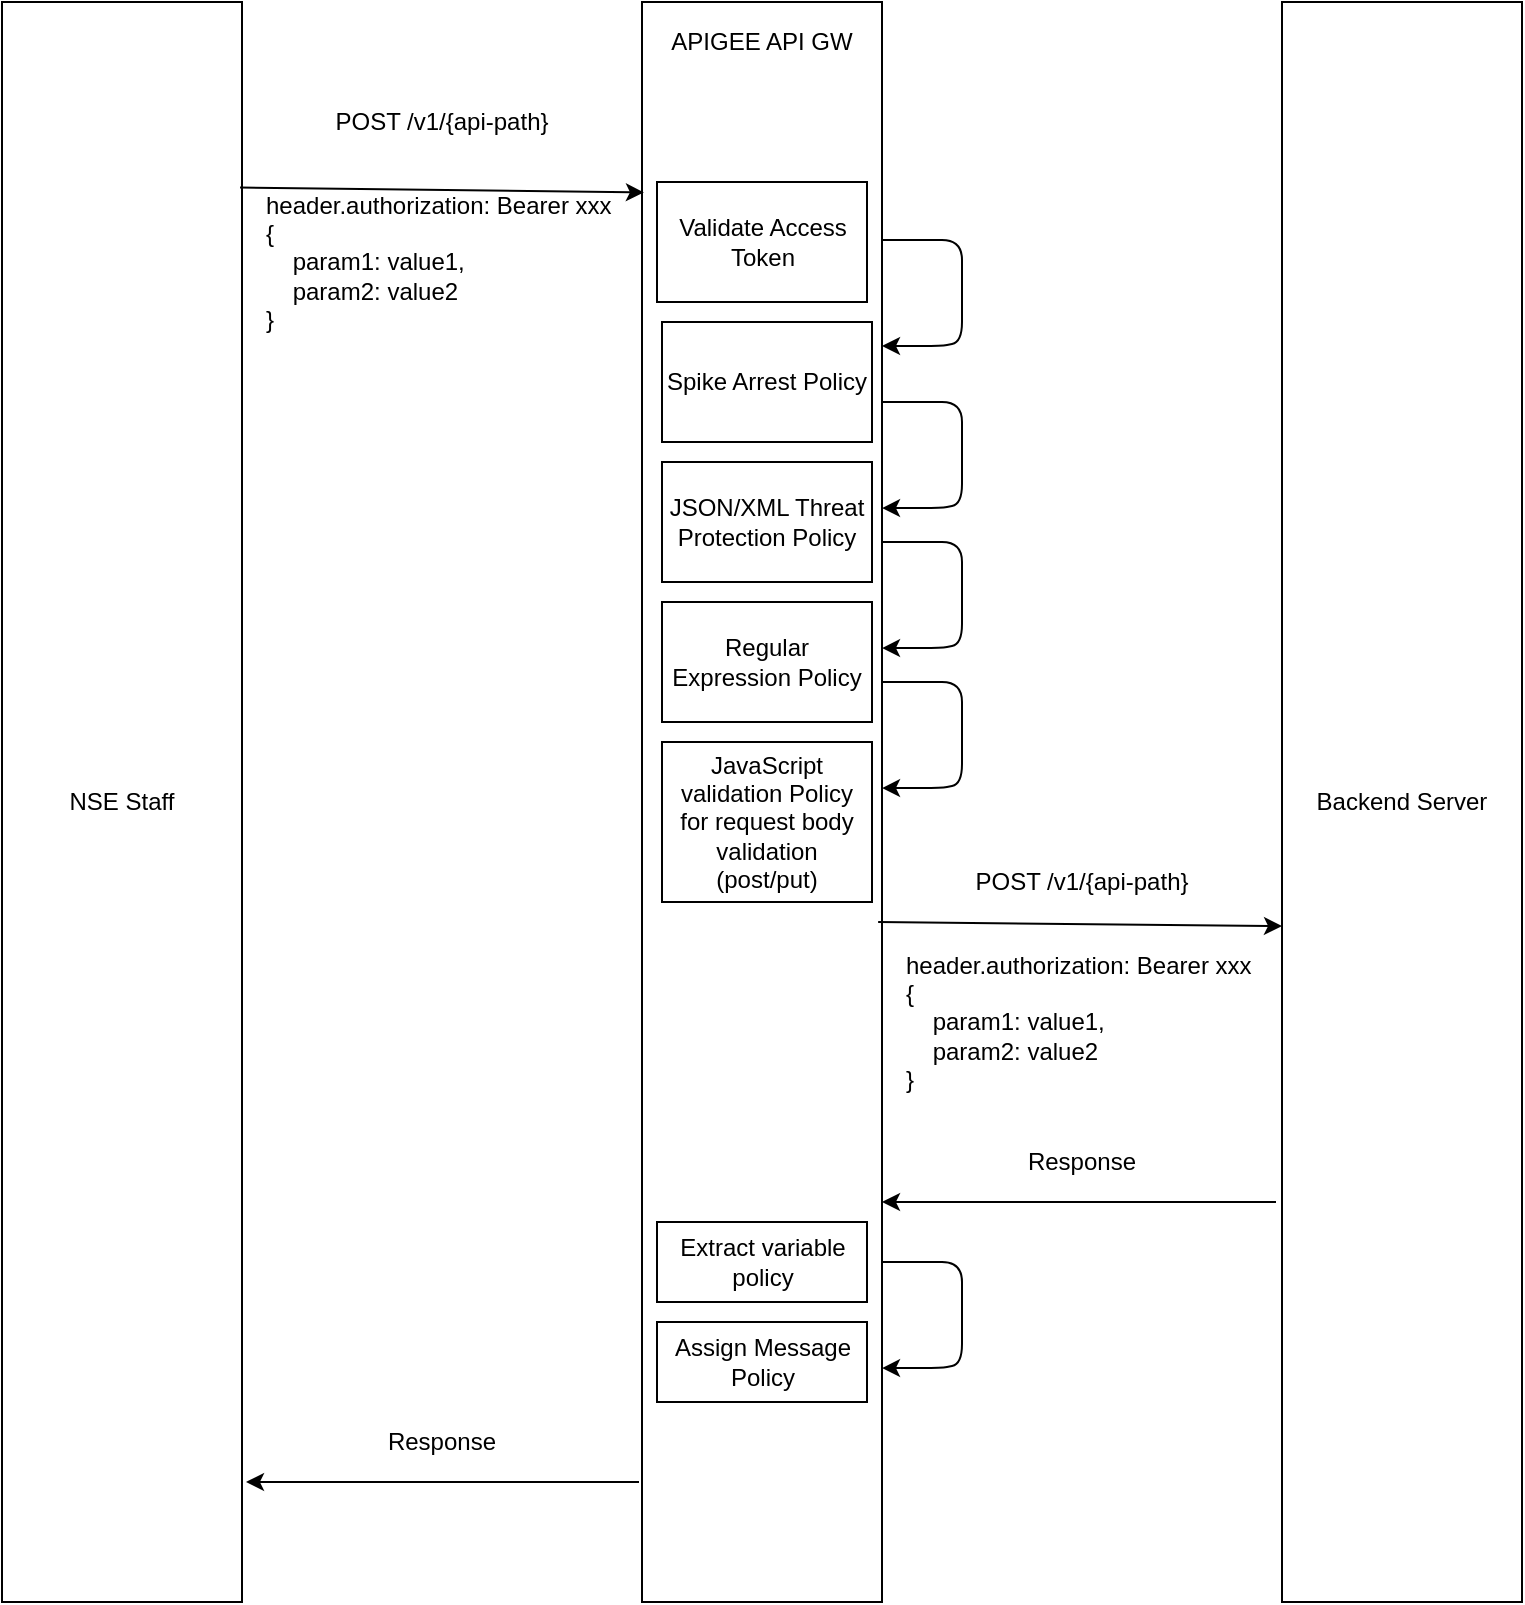 <mxfile version="13.5.5" type="device"><diagram id="y1oeLkhF2uyzGLf_6JK-" name="Page-1"><mxGraphModel dx="1422" dy="713" grid="1" gridSize="10" guides="1" tooltips="1" connect="1" arrows="1" fold="1" page="1" pageScale="1" pageWidth="850" pageHeight="1100" math="0" shadow="0"><root><mxCell id="0"/><mxCell id="1" parent="0"/><mxCell id="pS-VGZYE-KL1wk_SLBUh-1" value="NSE Staff" style="rounded=0;whiteSpace=wrap;html=1;" vertex="1" parent="1"><mxGeometry x="40" y="80" width="120" height="800" as="geometry"/></mxCell><mxCell id="pS-VGZYE-KL1wk_SLBUh-2" value="" style="rounded=0;whiteSpace=wrap;html=1;" vertex="1" parent="1"><mxGeometry x="360" y="80" width="120" height="800" as="geometry"/></mxCell><mxCell id="pS-VGZYE-KL1wk_SLBUh-3" value="Backend Server" style="rounded=0;whiteSpace=wrap;html=1;" vertex="1" parent="1"><mxGeometry x="680" y="80" width="120" height="800" as="geometry"/></mxCell><mxCell id="pS-VGZYE-KL1wk_SLBUh-4" value="APIGEE API GW" style="text;html=1;strokeColor=none;fillColor=none;align=center;verticalAlign=middle;whiteSpace=wrap;rounded=0;" vertex="1" parent="1"><mxGeometry x="365" y="90" width="110" height="20" as="geometry"/></mxCell><mxCell id="pS-VGZYE-KL1wk_SLBUh-5" value="" style="endArrow=classic;html=1;entryX=0.008;entryY=0.119;entryDx=0;entryDy=0;entryPerimeter=0;exitX=0.992;exitY=0.116;exitDx=0;exitDy=0;exitPerimeter=0;" edge="1" parent="1" source="pS-VGZYE-KL1wk_SLBUh-1" target="pS-VGZYE-KL1wk_SLBUh-2"><mxGeometry width="50" height="50" relative="1" as="geometry"><mxPoint x="164" y="161" as="sourcePoint"/><mxPoint x="450" y="360" as="targetPoint"/></mxGeometry></mxCell><mxCell id="pS-VGZYE-KL1wk_SLBUh-6" value="" style="endArrow=classic;html=1;entryX=0.008;entryY=0.119;entryDx=0;entryDy=0;entryPerimeter=0;exitX=0.992;exitY=0.116;exitDx=0;exitDy=0;exitPerimeter=0;" edge="1" parent="1"><mxGeometry width="50" height="50" relative="1" as="geometry"><mxPoint x="478.08" y="540" as="sourcePoint"/><mxPoint x="680.0" y="542.04" as="targetPoint"/></mxGeometry></mxCell><mxCell id="pS-VGZYE-KL1wk_SLBUh-7" value="POST /v1/{api-path}" style="text;html=1;strokeColor=none;fillColor=none;align=center;verticalAlign=middle;whiteSpace=wrap;rounded=0;" vertex="1" parent="1"><mxGeometry x="170" y="130" width="180" height="20" as="geometry"/></mxCell><mxCell id="pS-VGZYE-KL1wk_SLBUh-8" value="header.authorization: Bearer xxx&lt;br&gt;{&lt;br&gt;&amp;nbsp; &amp;nbsp; param1: value1,&lt;br&gt;&amp;nbsp; &amp;nbsp; param2: value2&lt;br&gt;}" style="text;html=1;strokeColor=none;fillColor=none;align=left;verticalAlign=middle;whiteSpace=wrap;rounded=0;" vertex="1" parent="1"><mxGeometry x="170" y="170" width="180" height="80" as="geometry"/></mxCell><mxCell id="pS-VGZYE-KL1wk_SLBUh-9" value="Validate Access Token" style="rounded=0;whiteSpace=wrap;html=1;" vertex="1" parent="1"><mxGeometry x="367.5" y="170" width="105" height="60" as="geometry"/></mxCell><mxCell id="pS-VGZYE-KL1wk_SLBUh-10" value="Spike Arrest Policy" style="rounded=0;whiteSpace=wrap;html=1;" vertex="1" parent="1"><mxGeometry x="370" y="240" width="105" height="60" as="geometry"/></mxCell><mxCell id="pS-VGZYE-KL1wk_SLBUh-11" value="JSON/XML Threat Protection Policy" style="rounded=0;whiteSpace=wrap;html=1;" vertex="1" parent="1"><mxGeometry x="370" y="310" width="105" height="60" as="geometry"/></mxCell><mxCell id="pS-VGZYE-KL1wk_SLBUh-12" value="Regular Expression Policy" style="rounded=0;whiteSpace=wrap;html=1;" vertex="1" parent="1"><mxGeometry x="370" y="380" width="105" height="60" as="geometry"/></mxCell><mxCell id="pS-VGZYE-KL1wk_SLBUh-13" value="JavaScript validation Policy for request body validation (post/put)" style="rounded=0;whiteSpace=wrap;html=1;" vertex="1" parent="1"><mxGeometry x="370" y="450" width="105" height="80" as="geometry"/></mxCell><mxCell id="pS-VGZYE-KL1wk_SLBUh-14" value="POST /v1/{api-path}" style="text;html=1;strokeColor=none;fillColor=none;align=center;verticalAlign=middle;whiteSpace=wrap;rounded=0;" vertex="1" parent="1"><mxGeometry x="490" y="510" width="180" height="20" as="geometry"/></mxCell><mxCell id="pS-VGZYE-KL1wk_SLBUh-15" value="header.authorization: Bearer xxx&lt;br&gt;{&lt;br&gt;&amp;nbsp; &amp;nbsp; param1: value1,&lt;br&gt;&amp;nbsp; &amp;nbsp; param2: value2&lt;br&gt;}" style="text;html=1;strokeColor=none;fillColor=none;align=left;verticalAlign=middle;whiteSpace=wrap;rounded=0;" vertex="1" parent="1"><mxGeometry x="490" y="550" width="180" height="80" as="geometry"/></mxCell><mxCell id="pS-VGZYE-KL1wk_SLBUh-16" value="" style="endArrow=classic;html=1;" edge="1" parent="1"><mxGeometry width="50" height="50" relative="1" as="geometry"><mxPoint x="677" y="680" as="sourcePoint"/><mxPoint x="480" y="680" as="targetPoint"/></mxGeometry></mxCell><mxCell id="pS-VGZYE-KL1wk_SLBUh-17" value="Response" style="text;html=1;strokeColor=none;fillColor=none;align=center;verticalAlign=middle;whiteSpace=wrap;rounded=0;" vertex="1" parent="1"><mxGeometry x="490" y="650" width="180" height="20" as="geometry"/></mxCell><mxCell id="pS-VGZYE-KL1wk_SLBUh-18" value="Extract variable policy" style="rounded=0;whiteSpace=wrap;html=1;" vertex="1" parent="1"><mxGeometry x="367.5" y="690" width="105" height="40" as="geometry"/></mxCell><mxCell id="pS-VGZYE-KL1wk_SLBUh-19" value="Assign Message Policy" style="rounded=0;whiteSpace=wrap;html=1;" vertex="1" parent="1"><mxGeometry x="367.5" y="740" width="105" height="40" as="geometry"/></mxCell><mxCell id="pS-VGZYE-KL1wk_SLBUh-20" value="" style="endArrow=classic;html=1;" edge="1" parent="1"><mxGeometry width="50" height="50" relative="1" as="geometry"><mxPoint x="358.5" y="820" as="sourcePoint"/><mxPoint x="162" y="820" as="targetPoint"/></mxGeometry></mxCell><mxCell id="pS-VGZYE-KL1wk_SLBUh-21" value="Response" style="text;html=1;strokeColor=none;fillColor=none;align=center;verticalAlign=middle;whiteSpace=wrap;rounded=0;" vertex="1" parent="1"><mxGeometry x="170" y="790" width="180" height="20" as="geometry"/></mxCell><mxCell id="pS-VGZYE-KL1wk_SLBUh-22" value="" style="endArrow=classic;html=1;exitX=0.992;exitY=0.116;exitDx=0;exitDy=0;exitPerimeter=0;" edge="1" parent="1"><mxGeometry width="50" height="50" relative="1" as="geometry"><mxPoint x="480.0" y="198.98" as="sourcePoint"/><mxPoint x="480" y="252" as="targetPoint"/><Array as="points"><mxPoint x="520" y="199"/><mxPoint x="520" y="250"/><mxPoint x="510" y="252"/></Array></mxGeometry></mxCell><mxCell id="pS-VGZYE-KL1wk_SLBUh-23" value="" style="endArrow=classic;html=1;exitX=0.992;exitY=0.116;exitDx=0;exitDy=0;exitPerimeter=0;" edge="1" parent="1"><mxGeometry width="50" height="50" relative="1" as="geometry"><mxPoint x="480" y="280" as="sourcePoint"/><mxPoint x="480" y="333.02" as="targetPoint"/><Array as="points"><mxPoint x="520" y="280.02"/><mxPoint x="520" y="331.02"/><mxPoint x="510" y="333.02"/></Array></mxGeometry></mxCell><mxCell id="pS-VGZYE-KL1wk_SLBUh-24" value="" style="endArrow=classic;html=1;exitX=0.992;exitY=0.116;exitDx=0;exitDy=0;exitPerimeter=0;" edge="1" parent="1"><mxGeometry width="50" height="50" relative="1" as="geometry"><mxPoint x="480" y="350" as="sourcePoint"/><mxPoint x="480" y="403.02" as="targetPoint"/><Array as="points"><mxPoint x="520" y="350.02"/><mxPoint x="520" y="401.02"/><mxPoint x="510" y="403.02"/></Array></mxGeometry></mxCell><mxCell id="pS-VGZYE-KL1wk_SLBUh-25" value="" style="endArrow=classic;html=1;exitX=0.992;exitY=0.116;exitDx=0;exitDy=0;exitPerimeter=0;" edge="1" parent="1"><mxGeometry width="50" height="50" relative="1" as="geometry"><mxPoint x="480" y="420" as="sourcePoint"/><mxPoint x="480" y="473.02" as="targetPoint"/><Array as="points"><mxPoint x="520" y="420.02"/><mxPoint x="520" y="471.02"/><mxPoint x="510" y="473.02"/></Array></mxGeometry></mxCell><mxCell id="pS-VGZYE-KL1wk_SLBUh-26" value="" style="endArrow=classic;html=1;exitX=0.992;exitY=0.116;exitDx=0;exitDy=0;exitPerimeter=0;" edge="1" parent="1"><mxGeometry width="50" height="50" relative="1" as="geometry"><mxPoint x="480" y="710" as="sourcePoint"/><mxPoint x="480" y="763.02" as="targetPoint"/><Array as="points"><mxPoint x="520" y="710.02"/><mxPoint x="520" y="761.02"/><mxPoint x="510" y="763.02"/></Array></mxGeometry></mxCell></root></mxGraphModel></diagram></mxfile>